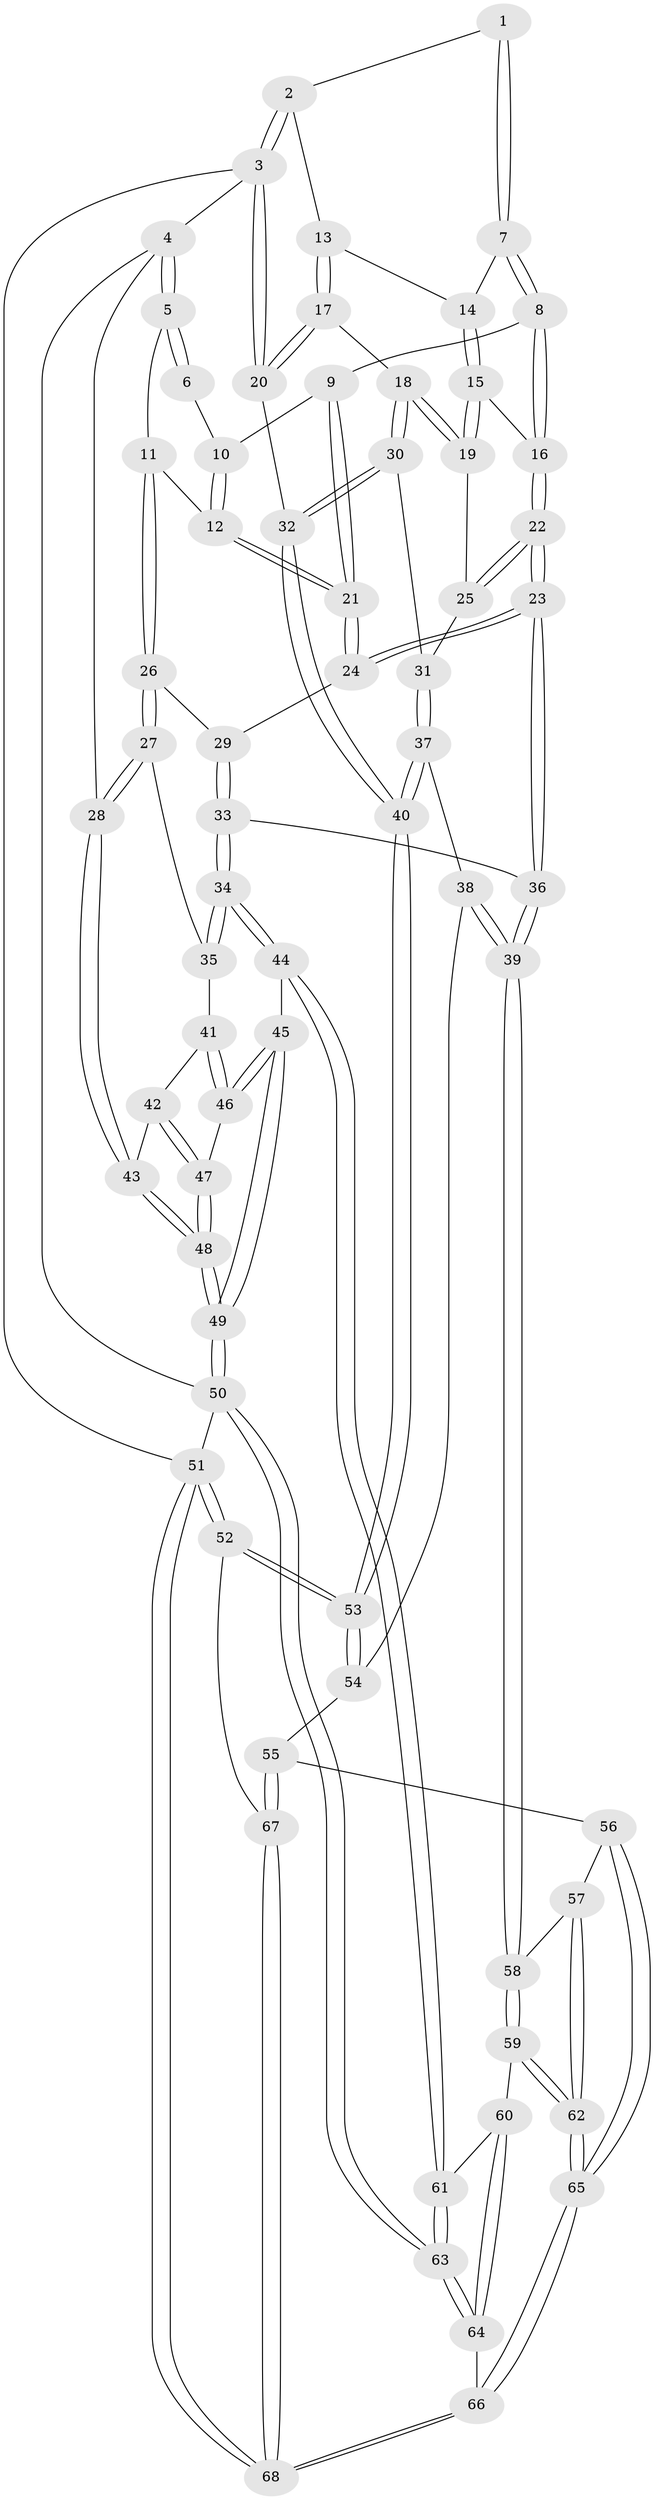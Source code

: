 // Generated by graph-tools (version 1.1) at 2025/03/03/09/25 03:03:25]
// undirected, 68 vertices, 167 edges
graph export_dot {
graph [start="1"]
  node [color=gray90,style=filled];
  1 [pos="+0.6389675444065485+0"];
  2 [pos="+0.8120862173574441+0"];
  3 [pos="+1+0"];
  4 [pos="+0+0"];
  5 [pos="+0.033789158630171894+0"];
  6 [pos="+0.5627381505414305+0"];
  7 [pos="+0.6026384240162447+0.06439739832407838"];
  8 [pos="+0.5819921232688715+0.08695035207251012"];
  9 [pos="+0.567478627007591+0.08315314008956479"];
  10 [pos="+0.5357031270517132+0"];
  11 [pos="+0.40008266461518455+0.10538566981727404"];
  12 [pos="+0.4278395418320547+0.11556871712251499"];
  13 [pos="+0.8124995545715393+0"];
  14 [pos="+0.7850131547873304+0"];
  15 [pos="+0.7217420086127223+0.11059755805975914"];
  16 [pos="+0.6099958046440314+0.12311463685932965"];
  17 [pos="+0.8965491385144284+0.08768940368305085"];
  18 [pos="+0.8529323507394215+0.21660101918302327"];
  19 [pos="+0.725316405709918+0.15037475455811636"];
  20 [pos="+1+0.20945821293457365"];
  21 [pos="+0.4406267898384634+0.124174212267397"];
  22 [pos="+0.5896463447255158+0.29464871733043724"];
  23 [pos="+0.5668150340383566+0.33342945847631944"];
  24 [pos="+0.46546664008966937+0.17538561199722558"];
  25 [pos="+0.7024274970379246+0.20340793054973416"];
  26 [pos="+0.3334120239869932+0.20197993170463532"];
  27 [pos="+0.17930398445106022+0.2514123404804895"];
  28 [pos="+0+0"];
  29 [pos="+0.3657662356626988+0.2645598693378788"];
  30 [pos="+0.8536325563762275+0.23445442167034158"];
  31 [pos="+0.8332724835444005+0.2804803225228004"];
  32 [pos="+1+0.2652615095884416"];
  33 [pos="+0.4211367726378689+0.5085926026452801"];
  34 [pos="+0.4110083228069215+0.5124163991060402"];
  35 [pos="+0.19519201021249027+0.2892807129598474"];
  36 [pos="+0.5621619916546899+0.47983656462559016"];
  37 [pos="+0.8078264437768787+0.4673556597353449"];
  38 [pos="+0.7436995658176265+0.4940050961940839"];
  39 [pos="+0.6087816346818892+0.5007365704815916"];
  40 [pos="+1+0.49696080639995854"];
  41 [pos="+0.13752737117249936+0.3723919541224645"];
  42 [pos="+0.039850963294175756+0.3866872807266711"];
  43 [pos="+0+0.0722026380917523"];
  44 [pos="+0.3583306610589575+0.5653364886394789"];
  45 [pos="+0.2844228211365405+0.5633187105247175"];
  46 [pos="+0.09713040086347709+0.5295011653984744"];
  47 [pos="+0.08938120257423424+0.5303282585485369"];
  48 [pos="+0+0.6895948384693538"];
  49 [pos="+0+1"];
  50 [pos="+0+1"];
  51 [pos="+1+1"];
  52 [pos="+1+0.7243806941490664"];
  53 [pos="+1+0.6948086555515304"];
  54 [pos="+0.8257236987609208+0.6851617976464406"];
  55 [pos="+0.856076909700395+0.8454454058743731"];
  56 [pos="+0.7623250709027122+0.8400341224782693"];
  57 [pos="+0.639298865515192+0.667324378435988"];
  58 [pos="+0.6099585439455678+0.5122786613828753"];
  59 [pos="+0.506011696985553+0.8434870776505853"];
  60 [pos="+0.4369468037892614+0.8293232948656616"];
  61 [pos="+0.335520197154762+0.7152121177823347"];
  62 [pos="+0.5814653504776495+0.8818527407594868"];
  63 [pos="+0+1"];
  64 [pos="+0.34895295911642527+1"];
  65 [pos="+0.6112325436309214+0.9274110382645776"];
  66 [pos="+0.5944729524767027+1"];
  67 [pos="+0.8602649979070399+0.8482144971794432"];
  68 [pos="+0.8590710987269805+1"];
  1 -- 2;
  1 -- 7;
  1 -- 7;
  2 -- 3;
  2 -- 3;
  2 -- 13;
  3 -- 4;
  3 -- 20;
  3 -- 20;
  3 -- 51;
  4 -- 5;
  4 -- 5;
  4 -- 28;
  4 -- 50;
  5 -- 6;
  5 -- 6;
  5 -- 11;
  6 -- 10;
  7 -- 8;
  7 -- 8;
  7 -- 14;
  8 -- 9;
  8 -- 16;
  8 -- 16;
  9 -- 10;
  9 -- 21;
  9 -- 21;
  10 -- 12;
  10 -- 12;
  11 -- 12;
  11 -- 26;
  11 -- 26;
  12 -- 21;
  12 -- 21;
  13 -- 14;
  13 -- 17;
  13 -- 17;
  14 -- 15;
  14 -- 15;
  15 -- 16;
  15 -- 19;
  15 -- 19;
  16 -- 22;
  16 -- 22;
  17 -- 18;
  17 -- 20;
  17 -- 20;
  18 -- 19;
  18 -- 19;
  18 -- 30;
  18 -- 30;
  19 -- 25;
  20 -- 32;
  21 -- 24;
  21 -- 24;
  22 -- 23;
  22 -- 23;
  22 -- 25;
  22 -- 25;
  23 -- 24;
  23 -- 24;
  23 -- 36;
  23 -- 36;
  24 -- 29;
  25 -- 31;
  26 -- 27;
  26 -- 27;
  26 -- 29;
  27 -- 28;
  27 -- 28;
  27 -- 35;
  28 -- 43;
  28 -- 43;
  29 -- 33;
  29 -- 33;
  30 -- 31;
  30 -- 32;
  30 -- 32;
  31 -- 37;
  31 -- 37;
  32 -- 40;
  32 -- 40;
  33 -- 34;
  33 -- 34;
  33 -- 36;
  34 -- 35;
  34 -- 35;
  34 -- 44;
  34 -- 44;
  35 -- 41;
  36 -- 39;
  36 -- 39;
  37 -- 38;
  37 -- 40;
  37 -- 40;
  38 -- 39;
  38 -- 39;
  38 -- 54;
  39 -- 58;
  39 -- 58;
  40 -- 53;
  40 -- 53;
  41 -- 42;
  41 -- 46;
  41 -- 46;
  42 -- 43;
  42 -- 47;
  42 -- 47;
  43 -- 48;
  43 -- 48;
  44 -- 45;
  44 -- 61;
  44 -- 61;
  45 -- 46;
  45 -- 46;
  45 -- 49;
  45 -- 49;
  46 -- 47;
  47 -- 48;
  47 -- 48;
  48 -- 49;
  48 -- 49;
  49 -- 50;
  49 -- 50;
  50 -- 63;
  50 -- 63;
  50 -- 51;
  51 -- 52;
  51 -- 52;
  51 -- 68;
  51 -- 68;
  52 -- 53;
  52 -- 53;
  52 -- 67;
  53 -- 54;
  53 -- 54;
  54 -- 55;
  55 -- 56;
  55 -- 67;
  55 -- 67;
  56 -- 57;
  56 -- 65;
  56 -- 65;
  57 -- 58;
  57 -- 62;
  57 -- 62;
  58 -- 59;
  58 -- 59;
  59 -- 60;
  59 -- 62;
  59 -- 62;
  60 -- 61;
  60 -- 64;
  60 -- 64;
  61 -- 63;
  61 -- 63;
  62 -- 65;
  62 -- 65;
  63 -- 64;
  63 -- 64;
  64 -- 66;
  65 -- 66;
  65 -- 66;
  66 -- 68;
  66 -- 68;
  67 -- 68;
  67 -- 68;
}
